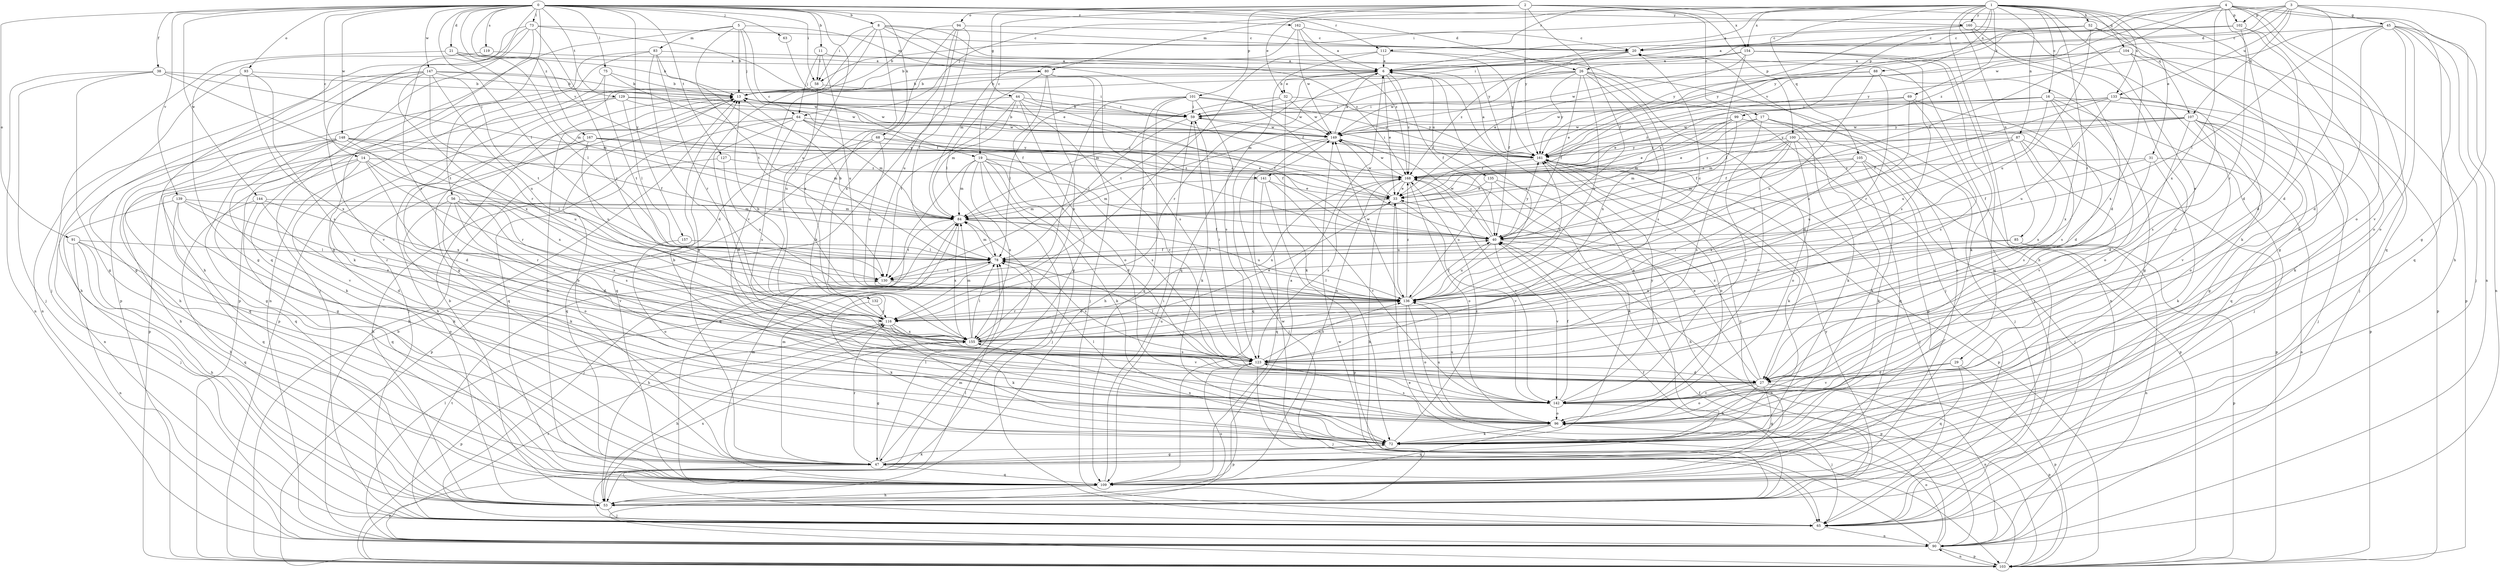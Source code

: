 strict digraph  {
0;
1;
2;
3;
4;
5;
6;
8;
11;
13;
14;
16;
17;
19;
20;
21;
26;
27;
29;
31;
32;
33;
38;
40;
44;
45;
47;
52;
53;
56;
58;
59;
63;
64;
65;
68;
69;
72;
73;
75;
78;
80;
83;
84;
85;
87;
88;
90;
91;
93;
94;
96;
99;
100;
101;
102;
103;
104;
105;
107;
109;
112;
116;
119;
123;
127;
129;
130;
132;
133;
135;
136;
139;
141;
142;
144;
147;
148;
149;
154;
155;
157;
160;
161;
162;
167;
168;
0 -> 8  [label=b];
0 -> 11  [label=b];
0 -> 14  [label=c];
0 -> 21  [label=d];
0 -> 26  [label=d];
0 -> 38  [label=f];
0 -> 56  [label=i];
0 -> 58  [label=i];
0 -> 63  [label=j];
0 -> 68  [label=k];
0 -> 73  [label=l];
0 -> 75  [label=l];
0 -> 78  [label=l];
0 -> 91  [label=o];
0 -> 93  [label=o];
0 -> 112  [label=r];
0 -> 119  [label=s];
0 -> 123  [label=s];
0 -> 127  [label=t];
0 -> 129  [label=t];
0 -> 132  [label=u];
0 -> 139  [label=v];
0 -> 141  [label=v];
0 -> 144  [label=w];
0 -> 147  [label=w];
0 -> 148  [label=w];
0 -> 157  [label=y];
0 -> 160  [label=y];
0 -> 162  [label=z];
0 -> 167  [label=z];
1 -> 6  [label=a];
1 -> 16  [label=c];
1 -> 29  [label=e];
1 -> 31  [label=e];
1 -> 52  [label=h];
1 -> 53  [label=h];
1 -> 64  [label=j];
1 -> 69  [label=k];
1 -> 72  [label=k];
1 -> 80  [label=m];
1 -> 85  [label=n];
1 -> 87  [label=n];
1 -> 88  [label=n];
1 -> 99  [label=p];
1 -> 104  [label=q];
1 -> 105  [label=q];
1 -> 112  [label=r];
1 -> 116  [label=r];
1 -> 133  [label=u];
1 -> 154  [label=x];
1 -> 160  [label=y];
2 -> 17  [label=c];
2 -> 19  [label=c];
2 -> 32  [label=e];
2 -> 40  [label=f];
2 -> 44  [label=g];
2 -> 94  [label=o];
2 -> 100  [label=p];
2 -> 101  [label=p];
2 -> 107  [label=q];
2 -> 154  [label=x];
2 -> 161  [label=y];
3 -> 26  [label=d];
3 -> 27  [label=d];
3 -> 45  [label=g];
3 -> 47  [label=g];
3 -> 58  [label=i];
3 -> 102  [label=p];
3 -> 107  [label=q];
3 -> 133  [label=u];
3 -> 149  [label=w];
4 -> 27  [label=d];
4 -> 40  [label=f];
4 -> 53  [label=h];
4 -> 90  [label=n];
4 -> 96  [label=o];
4 -> 102  [label=p];
4 -> 109  [label=q];
4 -> 141  [label=v];
4 -> 155  [label=x];
4 -> 161  [label=y];
4 -> 168  [label=z];
5 -> 13  [label=b];
5 -> 19  [label=c];
5 -> 64  [label=j];
5 -> 80  [label=m];
5 -> 83  [label=m];
5 -> 103  [label=p];
5 -> 130  [label=t];
6 -> 13  [label=b];
6 -> 32  [label=e];
6 -> 33  [label=e];
6 -> 40  [label=f];
6 -> 116  [label=r];
6 -> 130  [label=t];
6 -> 135  [label=u];
6 -> 168  [label=z];
8 -> 20  [label=c];
8 -> 40  [label=f];
8 -> 47  [label=g];
8 -> 58  [label=i];
8 -> 142  [label=v];
8 -> 155  [label=x];
8 -> 161  [label=y];
8 -> 168  [label=z];
11 -> 6  [label=a];
11 -> 58  [label=i];
11 -> 64  [label=j];
11 -> 136  [label=u];
13 -> 59  [label=i];
13 -> 65  [label=j];
13 -> 149  [label=w];
14 -> 47  [label=g];
14 -> 78  [label=l];
14 -> 109  [label=q];
14 -> 116  [label=r];
14 -> 142  [label=v];
14 -> 155  [label=x];
14 -> 168  [label=z];
16 -> 59  [label=i];
16 -> 65  [label=j];
16 -> 96  [label=o];
16 -> 103  [label=p];
16 -> 136  [label=u];
16 -> 149  [label=w];
16 -> 155  [label=x];
16 -> 168  [label=z];
17 -> 33  [label=e];
17 -> 65  [label=j];
17 -> 72  [label=k];
17 -> 109  [label=q];
17 -> 142  [label=v];
17 -> 149  [label=w];
19 -> 27  [label=d];
19 -> 53  [label=h];
19 -> 65  [label=j];
19 -> 72  [label=k];
19 -> 84  [label=m];
19 -> 109  [label=q];
19 -> 123  [label=s];
19 -> 155  [label=x];
19 -> 168  [label=z];
20 -> 6  [label=a];
20 -> 40  [label=f];
20 -> 90  [label=n];
20 -> 168  [label=z];
21 -> 6  [label=a];
21 -> 13  [label=b];
21 -> 65  [label=j];
21 -> 78  [label=l];
21 -> 84  [label=m];
26 -> 13  [label=b];
26 -> 27  [label=d];
26 -> 40  [label=f];
26 -> 65  [label=j];
26 -> 84  [label=m];
26 -> 123  [label=s];
26 -> 136  [label=u];
26 -> 149  [label=w];
26 -> 155  [label=x];
26 -> 161  [label=y];
27 -> 33  [label=e];
27 -> 47  [label=g];
27 -> 72  [label=k];
27 -> 90  [label=n];
27 -> 96  [label=o];
27 -> 103  [label=p];
27 -> 142  [label=v];
27 -> 168  [label=z];
29 -> 27  [label=d];
29 -> 103  [label=p];
29 -> 109  [label=q];
29 -> 142  [label=v];
31 -> 40  [label=f];
31 -> 72  [label=k];
31 -> 90  [label=n];
31 -> 123  [label=s];
31 -> 168  [label=z];
32 -> 59  [label=i];
32 -> 72  [label=k];
32 -> 84  [label=m];
32 -> 149  [label=w];
32 -> 161  [label=y];
33 -> 84  [label=m];
33 -> 136  [label=u];
33 -> 142  [label=v];
33 -> 149  [label=w];
38 -> 13  [label=b];
38 -> 47  [label=g];
38 -> 65  [label=j];
38 -> 84  [label=m];
38 -> 90  [label=n];
38 -> 130  [label=t];
40 -> 78  [label=l];
40 -> 90  [label=n];
40 -> 136  [label=u];
40 -> 142  [label=v];
40 -> 149  [label=w];
40 -> 161  [label=y];
40 -> 168  [label=z];
44 -> 40  [label=f];
44 -> 59  [label=i];
44 -> 84  [label=m];
44 -> 96  [label=o];
44 -> 109  [label=q];
44 -> 130  [label=t];
44 -> 142  [label=v];
45 -> 20  [label=c];
45 -> 27  [label=d];
45 -> 65  [label=j];
45 -> 78  [label=l];
45 -> 90  [label=n];
45 -> 96  [label=o];
45 -> 109  [label=q];
45 -> 142  [label=v];
45 -> 161  [label=y];
47 -> 6  [label=a];
47 -> 13  [label=b];
47 -> 72  [label=k];
47 -> 78  [label=l];
47 -> 84  [label=m];
47 -> 103  [label=p];
47 -> 109  [label=q];
47 -> 116  [label=r];
52 -> 20  [label=c];
52 -> 47  [label=g];
52 -> 59  [label=i];
52 -> 103  [label=p];
52 -> 136  [label=u];
52 -> 161  [label=y];
53 -> 13  [label=b];
53 -> 40  [label=f];
53 -> 65  [label=j];
53 -> 123  [label=s];
53 -> 149  [label=w];
53 -> 155  [label=x];
53 -> 161  [label=y];
56 -> 27  [label=d];
56 -> 72  [label=k];
56 -> 84  [label=m];
56 -> 96  [label=o];
56 -> 123  [label=s];
56 -> 142  [label=v];
56 -> 155  [label=x];
58 -> 47  [label=g];
58 -> 59  [label=i];
58 -> 103  [label=p];
58 -> 136  [label=u];
59 -> 13  [label=b];
59 -> 72  [label=k];
59 -> 78  [label=l];
59 -> 149  [label=w];
63 -> 168  [label=z];
64 -> 27  [label=d];
64 -> 40  [label=f];
64 -> 53  [label=h];
64 -> 84  [label=m];
64 -> 109  [label=q];
64 -> 123  [label=s];
64 -> 149  [label=w];
64 -> 168  [label=z];
65 -> 78  [label=l];
65 -> 90  [label=n];
65 -> 130  [label=t];
68 -> 33  [label=e];
68 -> 103  [label=p];
68 -> 109  [label=q];
68 -> 136  [label=u];
68 -> 161  [label=y];
69 -> 27  [label=d];
69 -> 33  [label=e];
69 -> 59  [label=i];
69 -> 123  [label=s];
69 -> 136  [label=u];
72 -> 47  [label=g];
72 -> 155  [label=x];
72 -> 168  [label=z];
73 -> 20  [label=c];
73 -> 33  [label=e];
73 -> 47  [label=g];
73 -> 53  [label=h];
73 -> 103  [label=p];
73 -> 109  [label=q];
73 -> 116  [label=r];
75 -> 13  [label=b];
75 -> 40  [label=f];
75 -> 72  [label=k];
75 -> 130  [label=t];
78 -> 13  [label=b];
78 -> 40  [label=f];
78 -> 53  [label=h];
78 -> 84  [label=m];
78 -> 123  [label=s];
78 -> 130  [label=t];
80 -> 13  [label=b];
80 -> 47  [label=g];
80 -> 65  [label=j];
80 -> 78  [label=l];
80 -> 123  [label=s];
80 -> 155  [label=x];
83 -> 6  [label=a];
83 -> 27  [label=d];
83 -> 40  [label=f];
83 -> 65  [label=j];
83 -> 90  [label=n];
83 -> 116  [label=r];
84 -> 40  [label=f];
84 -> 65  [label=j];
84 -> 130  [label=t];
84 -> 136  [label=u];
84 -> 155  [label=x];
85 -> 78  [label=l];
85 -> 90  [label=n];
85 -> 103  [label=p];
85 -> 155  [label=x];
87 -> 103  [label=p];
87 -> 130  [label=t];
87 -> 136  [label=u];
87 -> 142  [label=v];
87 -> 155  [label=x];
87 -> 161  [label=y];
88 -> 13  [label=b];
88 -> 33  [label=e];
88 -> 47  [label=g];
88 -> 116  [label=r];
88 -> 136  [label=u];
90 -> 13  [label=b];
90 -> 40  [label=f];
90 -> 78  [label=l];
90 -> 84  [label=m];
90 -> 96  [label=o];
90 -> 103  [label=p];
90 -> 116  [label=r];
90 -> 149  [label=w];
91 -> 53  [label=h];
91 -> 78  [label=l];
91 -> 90  [label=n];
91 -> 96  [label=o];
91 -> 109  [label=q];
93 -> 13  [label=b];
93 -> 53  [label=h];
93 -> 123  [label=s];
93 -> 155  [label=x];
94 -> 13  [label=b];
94 -> 20  [label=c];
94 -> 72  [label=k];
94 -> 78  [label=l];
94 -> 136  [label=u];
94 -> 155  [label=x];
96 -> 13  [label=b];
96 -> 72  [label=k];
96 -> 78  [label=l];
96 -> 109  [label=q];
96 -> 123  [label=s];
96 -> 136  [label=u];
99 -> 33  [label=e];
99 -> 40  [label=f];
99 -> 84  [label=m];
99 -> 123  [label=s];
99 -> 149  [label=w];
99 -> 168  [label=z];
100 -> 72  [label=k];
100 -> 84  [label=m];
100 -> 96  [label=o];
100 -> 103  [label=p];
100 -> 123  [label=s];
100 -> 142  [label=v];
100 -> 161  [label=y];
100 -> 168  [label=z];
101 -> 53  [label=h];
101 -> 59  [label=i];
101 -> 78  [label=l];
101 -> 109  [label=q];
101 -> 116  [label=r];
101 -> 123  [label=s];
101 -> 149  [label=w];
101 -> 161  [label=y];
102 -> 6  [label=a];
102 -> 20  [label=c];
102 -> 27  [label=d];
102 -> 96  [label=o];
102 -> 116  [label=r];
103 -> 13  [label=b];
103 -> 33  [label=e];
103 -> 90  [label=n];
104 -> 6  [label=a];
104 -> 65  [label=j];
104 -> 103  [label=p];
104 -> 149  [label=w];
104 -> 155  [label=x];
105 -> 47  [label=g];
105 -> 65  [label=j];
105 -> 72  [label=k];
105 -> 84  [label=m];
105 -> 155  [label=x];
105 -> 168  [label=z];
107 -> 27  [label=d];
107 -> 40  [label=f];
107 -> 47  [label=g];
107 -> 65  [label=j];
107 -> 84  [label=m];
107 -> 96  [label=o];
107 -> 109  [label=q];
107 -> 142  [label=v];
107 -> 149  [label=w];
107 -> 161  [label=y];
109 -> 6  [label=a];
109 -> 13  [label=b];
109 -> 20  [label=c];
109 -> 53  [label=h];
109 -> 59  [label=i];
109 -> 84  [label=m];
109 -> 161  [label=y];
109 -> 168  [label=z];
112 -> 6  [label=a];
112 -> 65  [label=j];
112 -> 109  [label=q];
112 -> 116  [label=r];
112 -> 161  [label=y];
116 -> 13  [label=b];
116 -> 72  [label=k];
116 -> 103  [label=p];
116 -> 136  [label=u];
116 -> 142  [label=v];
116 -> 155  [label=x];
119 -> 6  [label=a];
119 -> 47  [label=g];
123 -> 27  [label=d];
123 -> 59  [label=i];
123 -> 65  [label=j];
123 -> 78  [label=l];
123 -> 103  [label=p];
123 -> 136  [label=u];
127 -> 53  [label=h];
127 -> 136  [label=u];
127 -> 168  [label=z];
129 -> 53  [label=h];
129 -> 59  [label=i];
129 -> 78  [label=l];
129 -> 103  [label=p];
129 -> 149  [label=w];
129 -> 161  [label=y];
130 -> 136  [label=u];
132 -> 72  [label=k];
132 -> 116  [label=r];
133 -> 40  [label=f];
133 -> 59  [label=i];
133 -> 72  [label=k];
133 -> 123  [label=s];
133 -> 136  [label=u];
133 -> 161  [label=y];
135 -> 33  [label=e];
135 -> 53  [label=h];
135 -> 72  [label=k];
135 -> 136  [label=u];
136 -> 6  [label=a];
136 -> 20  [label=c];
136 -> 40  [label=f];
136 -> 78  [label=l];
136 -> 96  [label=o];
136 -> 103  [label=p];
136 -> 116  [label=r];
136 -> 149  [label=w];
136 -> 161  [label=y];
136 -> 168  [label=z];
139 -> 65  [label=j];
139 -> 72  [label=k];
139 -> 84  [label=m];
139 -> 109  [label=q];
139 -> 116  [label=r];
139 -> 155  [label=x];
141 -> 33  [label=e];
141 -> 84  [label=m];
141 -> 103  [label=p];
141 -> 109  [label=q];
141 -> 142  [label=v];
142 -> 40  [label=f];
142 -> 65  [label=j];
142 -> 96  [label=o];
142 -> 136  [label=u];
142 -> 161  [label=y];
144 -> 27  [label=d];
144 -> 53  [label=h];
144 -> 84  [label=m];
144 -> 109  [label=q];
144 -> 116  [label=r];
147 -> 13  [label=b];
147 -> 47  [label=g];
147 -> 90  [label=n];
147 -> 116  [label=r];
147 -> 130  [label=t];
147 -> 136  [label=u];
147 -> 142  [label=v];
147 -> 149  [label=w];
147 -> 155  [label=x];
148 -> 40  [label=f];
148 -> 47  [label=g];
148 -> 72  [label=k];
148 -> 90  [label=n];
148 -> 109  [label=q];
148 -> 136  [label=u];
148 -> 155  [label=x];
148 -> 161  [label=y];
149 -> 6  [label=a];
149 -> 13  [label=b];
149 -> 65  [label=j];
149 -> 109  [label=q];
149 -> 161  [label=y];
154 -> 6  [label=a];
154 -> 13  [label=b];
154 -> 33  [label=e];
154 -> 72  [label=k];
154 -> 78  [label=l];
154 -> 109  [label=q];
154 -> 123  [label=s];
155 -> 33  [label=e];
155 -> 47  [label=g];
155 -> 53  [label=h];
155 -> 78  [label=l];
155 -> 84  [label=m];
155 -> 123  [label=s];
155 -> 136  [label=u];
157 -> 78  [label=l];
157 -> 96  [label=o];
160 -> 20  [label=c];
160 -> 27  [label=d];
160 -> 72  [label=k];
160 -> 96  [label=o];
160 -> 161  [label=y];
161 -> 6  [label=a];
161 -> 59  [label=i];
161 -> 65  [label=j];
161 -> 72  [label=k];
161 -> 96  [label=o];
161 -> 103  [label=p];
161 -> 168  [label=z];
162 -> 6  [label=a];
162 -> 20  [label=c];
162 -> 84  [label=m];
162 -> 149  [label=w];
162 -> 168  [label=z];
167 -> 27  [label=d];
167 -> 33  [label=e];
167 -> 53  [label=h];
167 -> 84  [label=m];
167 -> 136  [label=u];
167 -> 161  [label=y];
168 -> 33  [label=e];
168 -> 53  [label=h];
168 -> 96  [label=o];
168 -> 123  [label=s];
168 -> 142  [label=v];
168 -> 149  [label=w];
168 -> 155  [label=x];
}
